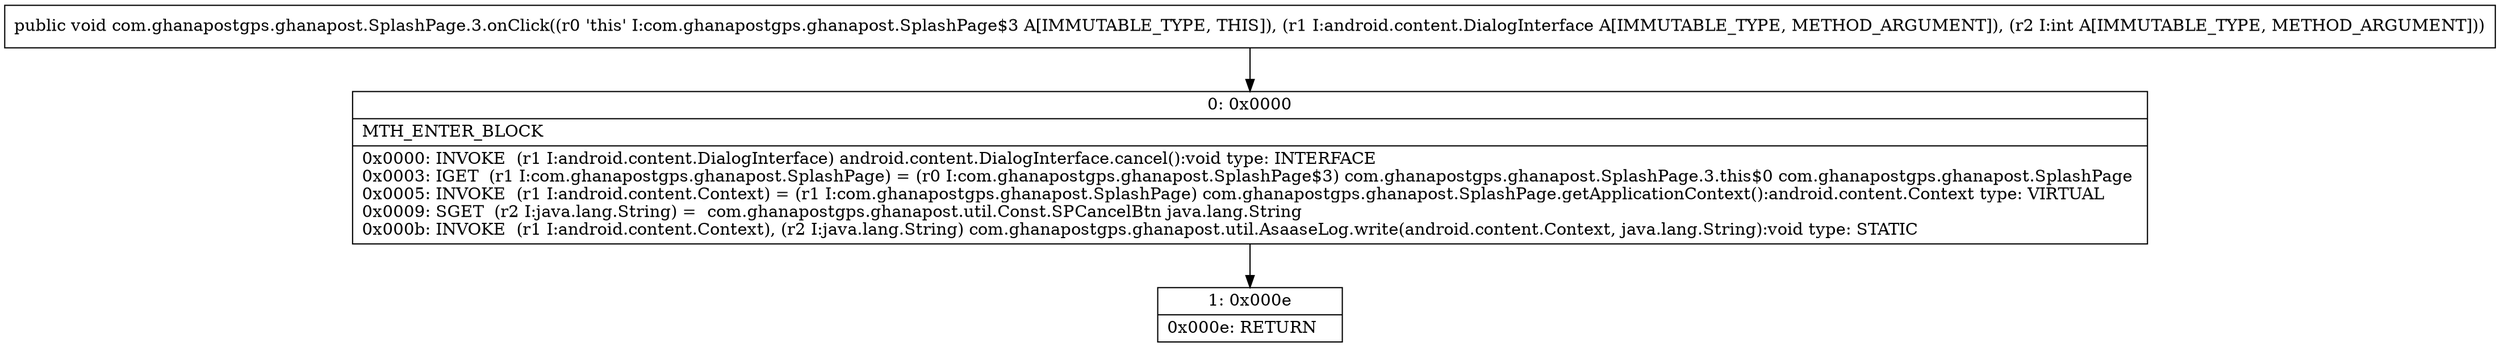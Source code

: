 digraph "CFG forcom.ghanapostgps.ghanapost.SplashPage.3.onClick(Landroid\/content\/DialogInterface;I)V" {
Node_0 [shape=record,label="{0\:\ 0x0000|MTH_ENTER_BLOCK\l|0x0000: INVOKE  (r1 I:android.content.DialogInterface) android.content.DialogInterface.cancel():void type: INTERFACE \l0x0003: IGET  (r1 I:com.ghanapostgps.ghanapost.SplashPage) = (r0 I:com.ghanapostgps.ghanapost.SplashPage$3) com.ghanapostgps.ghanapost.SplashPage.3.this$0 com.ghanapostgps.ghanapost.SplashPage \l0x0005: INVOKE  (r1 I:android.content.Context) = (r1 I:com.ghanapostgps.ghanapost.SplashPage) com.ghanapostgps.ghanapost.SplashPage.getApplicationContext():android.content.Context type: VIRTUAL \l0x0009: SGET  (r2 I:java.lang.String) =  com.ghanapostgps.ghanapost.util.Const.SPCancelBtn java.lang.String \l0x000b: INVOKE  (r1 I:android.content.Context), (r2 I:java.lang.String) com.ghanapostgps.ghanapost.util.AsaaseLog.write(android.content.Context, java.lang.String):void type: STATIC \l}"];
Node_1 [shape=record,label="{1\:\ 0x000e|0x000e: RETURN   \l}"];
MethodNode[shape=record,label="{public void com.ghanapostgps.ghanapost.SplashPage.3.onClick((r0 'this' I:com.ghanapostgps.ghanapost.SplashPage$3 A[IMMUTABLE_TYPE, THIS]), (r1 I:android.content.DialogInterface A[IMMUTABLE_TYPE, METHOD_ARGUMENT]), (r2 I:int A[IMMUTABLE_TYPE, METHOD_ARGUMENT])) }"];
MethodNode -> Node_0;
Node_0 -> Node_1;
}

